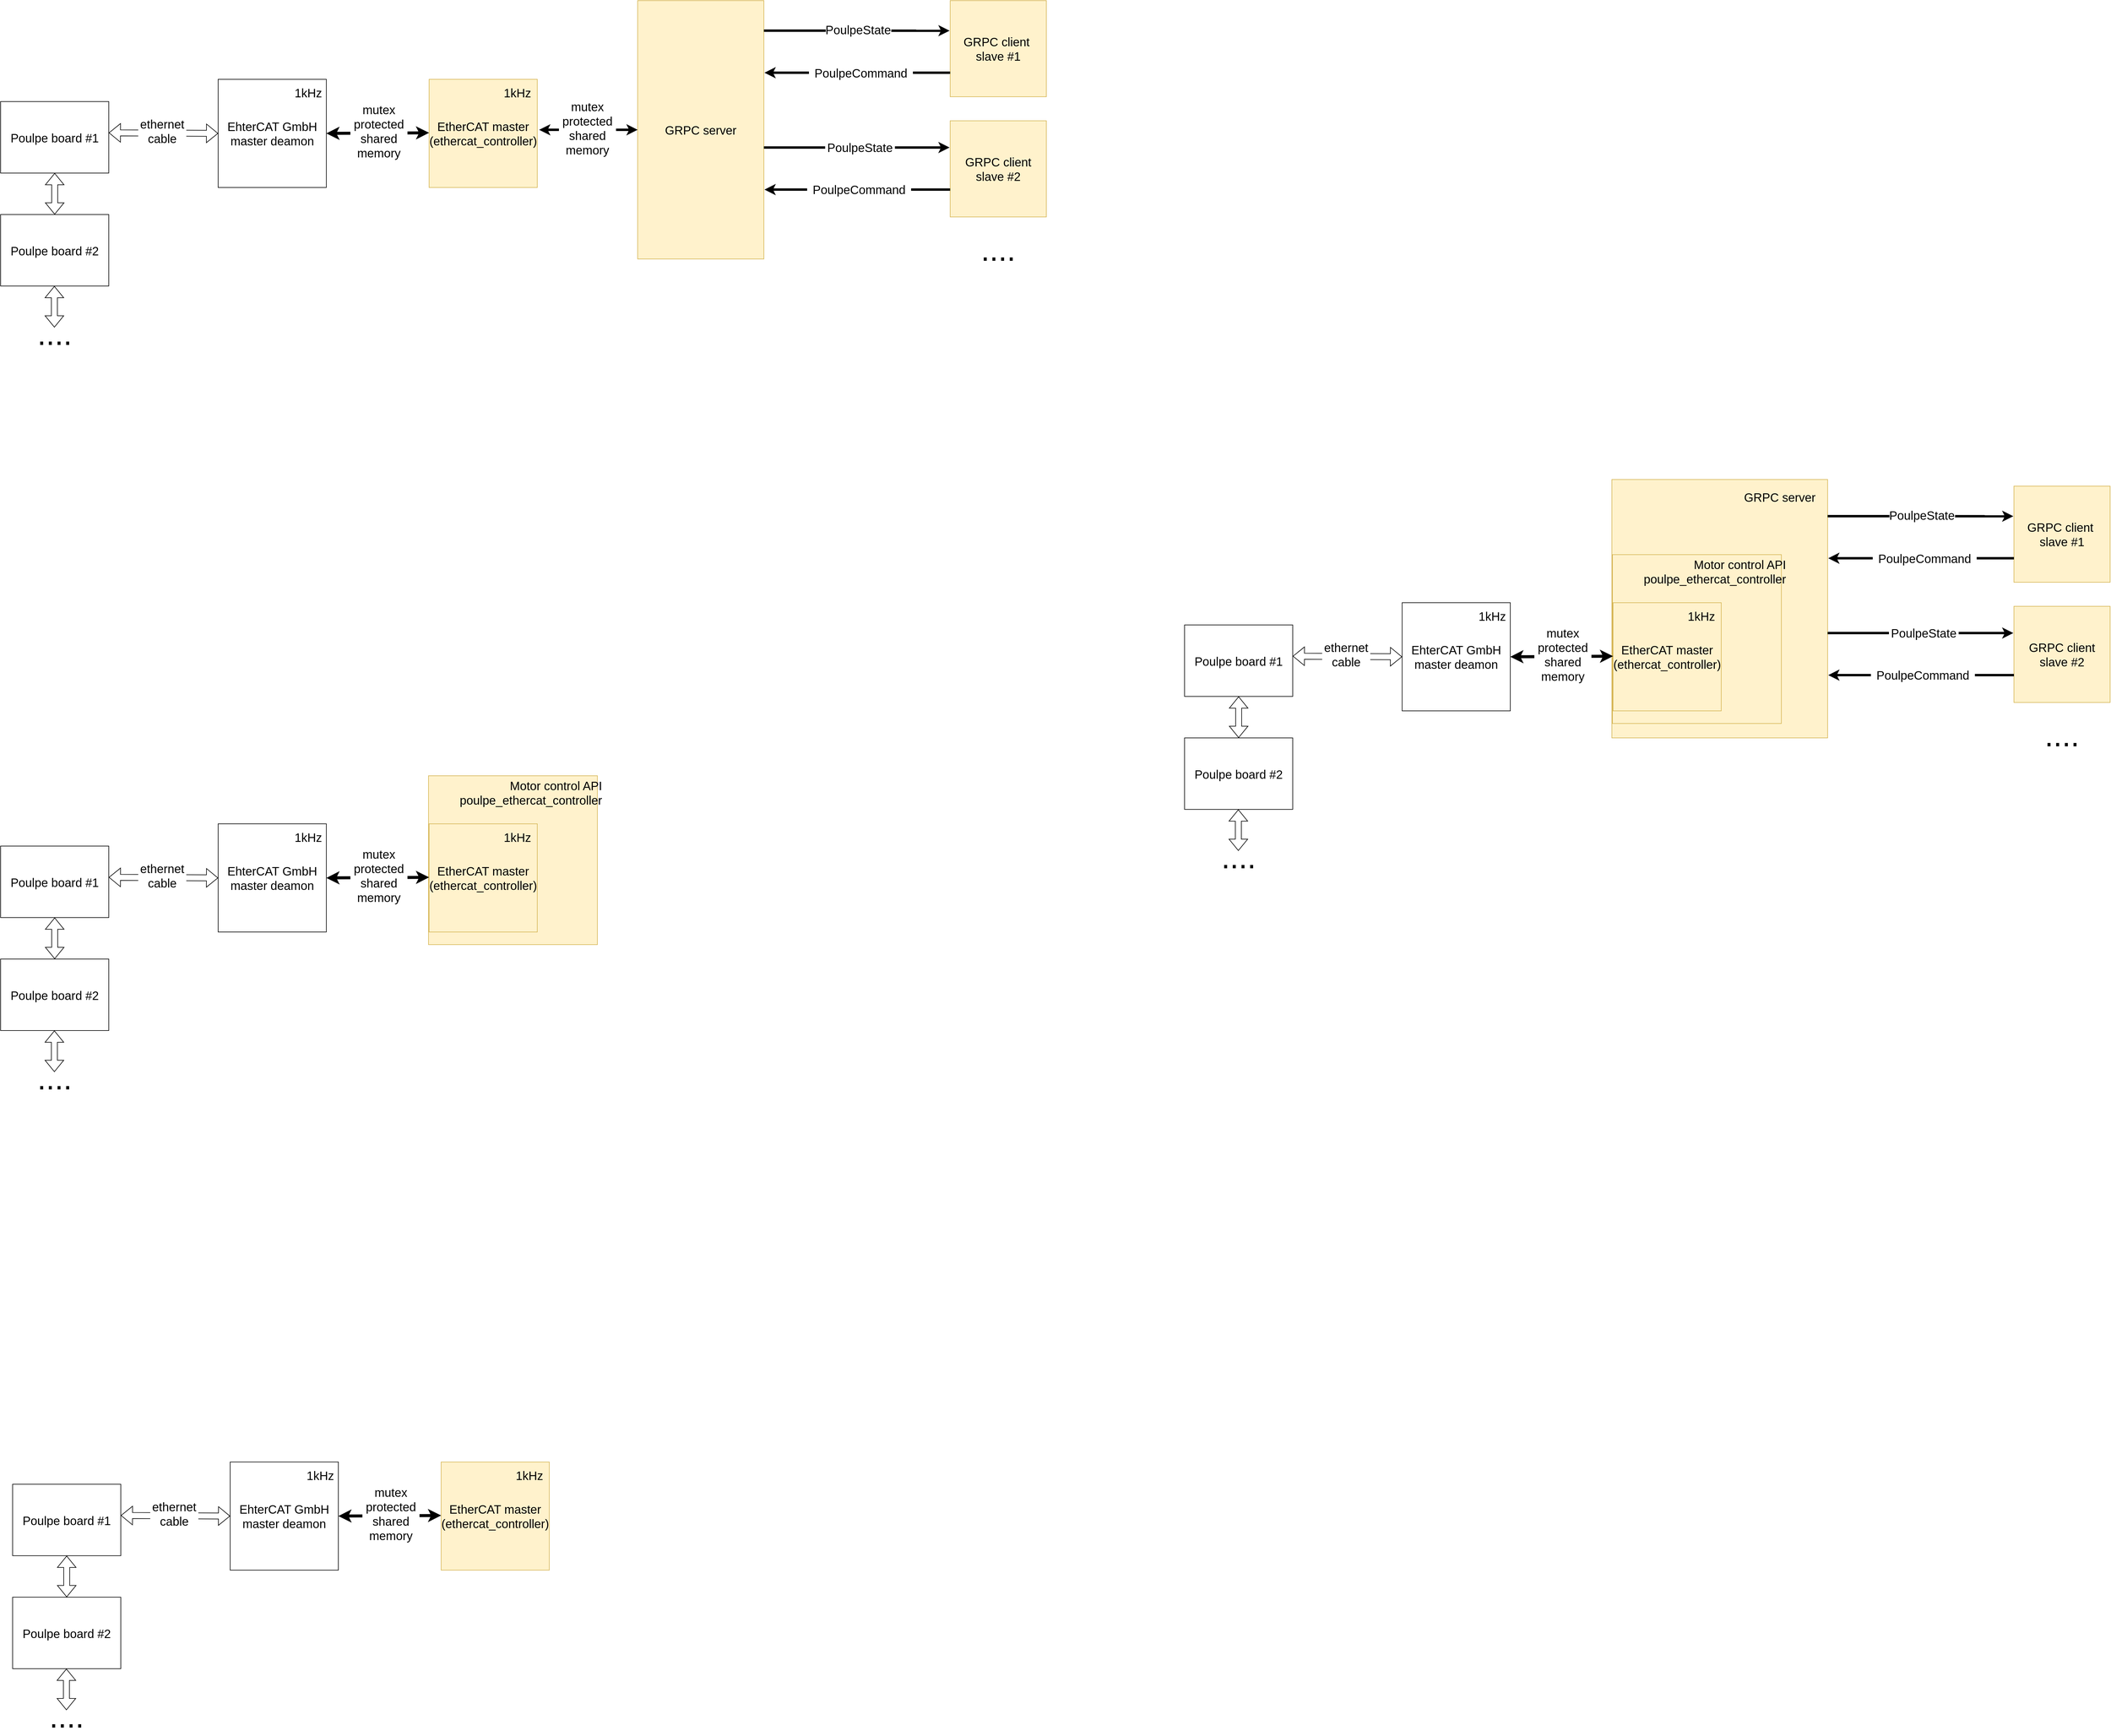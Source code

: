 <mxfile version="25.0.1">
  <diagram name="Page-1" id="CQ1wZ_i5pYJa2J5XHa7U">
    <mxGraphModel dx="2943" dy="2186" grid="1" gridSize="10" guides="1" tooltips="1" connect="1" arrows="1" fold="1" page="1" pageScale="1" pageWidth="827" pageHeight="1169" math="0" shadow="0">
      <root>
        <mxCell id="0" />
        <mxCell id="1" parent="0" />
        <mxCell id="HAakoLxj5uLmYUCumlcH-93" value="" style="rounded=0;whiteSpace=wrap;html=1;fillColor=#fff2cc;strokeColor=#d6b656;" vertex="1" parent="1">
          <mxGeometry x="1781" y="907" width="359" height="430" as="geometry" />
        </mxCell>
        <mxCell id="HAakoLxj5uLmYUCumlcH-61" value="" style="whiteSpace=wrap;html=1;aspect=fixed;fillColor=#fff2cc;strokeColor=#d6b656;" vertex="1" parent="1">
          <mxGeometry x="-188" y="1400" width="281" height="281" as="geometry" />
        </mxCell>
        <mxCell id="HAakoLxj5uLmYUCumlcH-1" value="&lt;span style=&quot;font-size: 20px;&quot;&gt;GRPC server&lt;/span&gt;" style="rounded=0;whiteSpace=wrap;html=1;fillColor=#fff2cc;strokeColor=#d6b656;" vertex="1" parent="1">
          <mxGeometry x="160" y="110" width="210" height="430" as="geometry" />
        </mxCell>
        <mxCell id="HAakoLxj5uLmYUCumlcH-2" value="&lt;span style=&quot;font-size: 20px;&quot;&gt;GRPC client&amp;nbsp;&lt;br&gt;slave #1&lt;/span&gt;" style="rounded=0;whiteSpace=wrap;html=1;fillColor=#fff2cc;strokeColor=#d6b656;" vertex="1" parent="1">
          <mxGeometry x="680" y="110" width="160" height="160" as="geometry" />
        </mxCell>
        <mxCell id="HAakoLxj5uLmYUCumlcH-7" value="&lt;span style=&quot;font-size: 20px;&quot;&gt;GRPC client&lt;/span&gt;&lt;div&gt;&lt;span style=&quot;font-size: 20px;&quot;&gt;slave #2&lt;/span&gt;&lt;/div&gt;" style="rounded=0;whiteSpace=wrap;html=1;fillColor=#fff2cc;strokeColor=#d6b656;" vertex="1" parent="1">
          <mxGeometry x="680" y="310" width="160" height="160" as="geometry" />
        </mxCell>
        <mxCell id="HAakoLxj5uLmYUCumlcH-11" value="&lt;font style=&quot;font-size: 52px;&quot;&gt;....&lt;/font&gt;" style="text;html=1;align=center;verticalAlign=middle;whiteSpace=wrap;rounded=0;" vertex="1" parent="1">
          <mxGeometry x="730" y="510" width="60" height="30" as="geometry" />
        </mxCell>
        <mxCell id="HAakoLxj5uLmYUCumlcH-13" value="" style="endArrow=classic;html=1;rounded=0;entryX=-0.006;entryY=0.313;entryDx=0;entryDy=0;entryPerimeter=0;strokeWidth=4;" edge="1" parent="1" target="HAakoLxj5uLmYUCumlcH-2">
          <mxGeometry width="50" height="50" relative="1" as="geometry">
            <mxPoint x="370" y="160" as="sourcePoint" />
            <mxPoint x="420" y="110" as="targetPoint" />
          </mxGeometry>
        </mxCell>
        <mxCell id="HAakoLxj5uLmYUCumlcH-14" value="" style="endArrow=classic;html=1;rounded=0;entryX=-0.006;entryY=0.313;entryDx=0;entryDy=0;entryPerimeter=0;strokeWidth=4;" edge="1" parent="1">
          <mxGeometry width="50" height="50" relative="1" as="geometry">
            <mxPoint x="680" y="230" as="sourcePoint" />
            <mxPoint x="371" y="230" as="targetPoint" />
          </mxGeometry>
        </mxCell>
        <mxCell id="HAakoLxj5uLmYUCumlcH-15" value="" style="endArrow=classic;html=1;rounded=0;entryX=-0.006;entryY=0.313;entryDx=0;entryDy=0;entryPerimeter=0;strokeWidth=4;" edge="1" parent="1">
          <mxGeometry width="50" height="50" relative="1" as="geometry">
            <mxPoint x="370" y="354.5" as="sourcePoint" />
            <mxPoint x="679" y="354.5" as="targetPoint" />
          </mxGeometry>
        </mxCell>
        <mxCell id="HAakoLxj5uLmYUCumlcH-16" value="" style="endArrow=classic;html=1;rounded=0;entryX=-0.006;entryY=0.313;entryDx=0;entryDy=0;entryPerimeter=0;strokeWidth=4;" edge="1" parent="1">
          <mxGeometry width="50" height="50" relative="1" as="geometry">
            <mxPoint x="680" y="424.5" as="sourcePoint" />
            <mxPoint x="371" y="424.5" as="targetPoint" />
          </mxGeometry>
        </mxCell>
        <mxCell id="HAakoLxj5uLmYUCumlcH-17" value="&lt;font style=&quot;font-size: 20px;&quot;&gt;PoulpeState&lt;/font&gt;" style="text;html=1;align=center;verticalAlign=middle;whiteSpace=wrap;rounded=0;labelBackgroundColor=default;strokeColor=none;fillColor=default;" vertex="1" parent="1">
          <mxGeometry x="473" y="143" width="108" height="30" as="geometry" />
        </mxCell>
        <mxCell id="HAakoLxj5uLmYUCumlcH-18" value="&lt;font style=&quot;font-size: 20px;&quot;&gt;PoulpeState&lt;/font&gt;" style="text;html=1;align=center;verticalAlign=middle;whiteSpace=wrap;rounded=0;labelBackgroundColor=default;strokeColor=none;fillColor=default;" vertex="1" parent="1">
          <mxGeometry x="472" y="339" width="116" height="30" as="geometry" />
        </mxCell>
        <mxCell id="HAakoLxj5uLmYUCumlcH-21" value="&lt;font style=&quot;font-size: 20px;&quot;&gt;PoulpeCommand&lt;/font&gt;" style="text;html=1;align=center;verticalAlign=middle;whiteSpace=wrap;rounded=0;labelBackgroundColor=default;strokeColor=none;fillColor=default;" vertex="1" parent="1">
          <mxGeometry x="442" y="409" width="173" height="30" as="geometry" />
        </mxCell>
        <mxCell id="HAakoLxj5uLmYUCumlcH-22" value="&lt;font style=&quot;font-size: 20px;&quot;&gt;PoulpeCommand&lt;/font&gt;" style="text;html=1;align=center;verticalAlign=middle;whiteSpace=wrap;rounded=0;labelBackgroundColor=default;strokeColor=none;fillColor=default;" vertex="1" parent="1">
          <mxGeometry x="445" y="215" width="173" height="30" as="geometry" />
        </mxCell>
        <mxCell id="HAakoLxj5uLmYUCumlcH-23" value="&lt;span style=&quot;font-size: 20px;&quot;&gt;EtherCAT master&lt;br&gt;(ethercat_controller)&lt;/span&gt;" style="rounded=0;whiteSpace=wrap;html=1;fillColor=#fff2cc;strokeColor=#d6b656;" vertex="1" parent="1">
          <mxGeometry x="-187" y="241" width="180" height="180" as="geometry" />
        </mxCell>
        <mxCell id="HAakoLxj5uLmYUCumlcH-33" value="" style="endArrow=classic;startArrow=classic;html=1;rounded=0;entryX=1.017;entryY=0.467;entryDx=0;entryDy=0;entryPerimeter=0;exitX=0;exitY=0.5;exitDx=0;exitDy=0;strokeWidth=4;" edge="1" parent="1" source="HAakoLxj5uLmYUCumlcH-1" target="HAakoLxj5uLmYUCumlcH-23">
          <mxGeometry width="100" height="100" relative="1" as="geometry">
            <mxPoint x="340" y="370" as="sourcePoint" />
            <mxPoint x="440" y="270" as="targetPoint" />
          </mxGeometry>
        </mxCell>
        <mxCell id="HAakoLxj5uLmYUCumlcH-34" value="&lt;font style=&quot;font-size: 20px;&quot;&gt;1kHz&lt;/font&gt;" style="text;html=1;align=center;verticalAlign=middle;whiteSpace=wrap;rounded=0;" vertex="1" parent="1">
          <mxGeometry x="-70" y="248" width="60" height="30" as="geometry" />
        </mxCell>
        <mxCell id="HAakoLxj5uLmYUCumlcH-36" value="&lt;span style=&quot;font-size: 20px;&quot;&gt;EhterCAT GmbH&lt;/span&gt;&lt;div&gt;&lt;span style=&quot;font-size: 20px;&quot;&gt;master deamon&lt;/span&gt;&lt;/div&gt;" style="rounded=0;whiteSpace=wrap;html=1;" vertex="1" parent="1">
          <mxGeometry x="-538" y="241" width="180" height="180" as="geometry" />
        </mxCell>
        <mxCell id="HAakoLxj5uLmYUCumlcH-37" value="" style="endArrow=classic;startArrow=classic;html=1;rounded=0;entryX=1;entryY=0.5;entryDx=0;entryDy=0;strokeWidth=5;" edge="1" parent="1" target="HAakoLxj5uLmYUCumlcH-36">
          <mxGeometry width="100" height="100" relative="1" as="geometry">
            <mxPoint x="-187" y="330" as="sourcePoint" />
            <mxPoint x="-337" y="330.5" as="targetPoint" />
          </mxGeometry>
        </mxCell>
        <mxCell id="HAakoLxj5uLmYUCumlcH-38" value="&lt;span style=&quot;font-size: 20px;&quot;&gt;Poulpe board #1&lt;/span&gt;" style="rounded=0;whiteSpace=wrap;html=1;" vertex="1" parent="1">
          <mxGeometry x="-900" y="278" width="180" height="119" as="geometry" />
        </mxCell>
        <mxCell id="HAakoLxj5uLmYUCumlcH-39" value="&lt;span style=&quot;font-size: 20px;&quot;&gt;Poulpe board #2&lt;/span&gt;" style="rounded=0;whiteSpace=wrap;html=1;" vertex="1" parent="1">
          <mxGeometry x="-900" y="466" width="180" height="119" as="geometry" />
        </mxCell>
        <mxCell id="HAakoLxj5uLmYUCumlcH-40" value="" style="shape=flexArrow;endArrow=classic;startArrow=classic;html=1;rounded=0;exitX=0;exitY=0.5;exitDx=0;exitDy=0;" edge="1" parent="1" source="HAakoLxj5uLmYUCumlcH-36">
          <mxGeometry width="100" height="100" relative="1" as="geometry">
            <mxPoint x="-590" y="330.5" as="sourcePoint" />
            <mxPoint x="-720" y="330" as="targetPoint" />
          </mxGeometry>
        </mxCell>
        <mxCell id="HAakoLxj5uLmYUCumlcH-41" value="" style="shape=flexArrow;endArrow=classic;startArrow=classic;html=1;rounded=0;exitX=0.5;exitY=0;exitDx=0;exitDy=0;" edge="1" parent="1" source="HAakoLxj5uLmYUCumlcH-39">
          <mxGeometry width="100" height="100" relative="1" as="geometry">
            <mxPoint x="-680" y="397.5" as="sourcePoint" />
            <mxPoint x="-810" y="397" as="targetPoint" />
          </mxGeometry>
        </mxCell>
        <mxCell id="HAakoLxj5uLmYUCumlcH-42" value="" style="shape=flexArrow;endArrow=classic;startArrow=classic;html=1;rounded=0;exitX=0.5;exitY=0;exitDx=0;exitDy=0;" edge="1" parent="1">
          <mxGeometry width="100" height="100" relative="1" as="geometry">
            <mxPoint x="-810.5" y="654" as="sourcePoint" />
            <mxPoint x="-810.5" y="585" as="targetPoint" />
          </mxGeometry>
        </mxCell>
        <mxCell id="HAakoLxj5uLmYUCumlcH-43" value="&lt;font style=&quot;font-size: 52px;&quot;&gt;....&lt;/font&gt;" style="text;html=1;align=center;verticalAlign=middle;whiteSpace=wrap;rounded=0;" vertex="1" parent="1">
          <mxGeometry x="-840" y="650" width="60" height="30" as="geometry" />
        </mxCell>
        <mxCell id="HAakoLxj5uLmYUCumlcH-44" value="&lt;font style=&quot;font-size: 20px;&quot;&gt;1kHz&lt;/font&gt;" style="text;html=1;align=center;verticalAlign=middle;whiteSpace=wrap;rounded=0;" vertex="1" parent="1">
          <mxGeometry x="-418" y="248" width="60" height="30" as="geometry" />
        </mxCell>
        <mxCell id="HAakoLxj5uLmYUCumlcH-45" value="&lt;span style=&quot;font-size: 20px;&quot;&gt;mutex protected shared memory&lt;/span&gt;" style="text;html=1;align=center;verticalAlign=middle;whiteSpace=wrap;rounded=0;fillColor=default;" vertex="1" parent="1">
          <mxGeometry x="-318" y="258" width="95" height="137" as="geometry" />
        </mxCell>
        <mxCell id="HAakoLxj5uLmYUCumlcH-46" value="&lt;span style=&quot;font-size: 20px;&quot;&gt;mutex protected shared memory&lt;/span&gt;" style="text;html=1;align=center;verticalAlign=middle;whiteSpace=wrap;rounded=0;fillColor=default;" vertex="1" parent="1">
          <mxGeometry x="29" y="248" width="95" height="148" as="geometry" />
        </mxCell>
        <mxCell id="HAakoLxj5uLmYUCumlcH-47" value="&lt;font style=&quot;font-size: 20px;&quot;&gt;ethernet cable&lt;/font&gt;" style="text;html=1;align=center;verticalAlign=middle;whiteSpace=wrap;rounded=0;fillColor=default;" vertex="1" parent="1">
          <mxGeometry x="-671" y="302" width="80" height="50" as="geometry" />
        </mxCell>
        <mxCell id="HAakoLxj5uLmYUCumlcH-48" value="&lt;span style=&quot;font-size: 20px;&quot;&gt;EtherCAT master&lt;br&gt;(ethercat_controller)&lt;/span&gt;" style="rounded=0;whiteSpace=wrap;html=1;fillColor=#fff2cc;strokeColor=#d6b656;" vertex="1" parent="1">
          <mxGeometry x="-187" y="1480" width="180" height="180" as="geometry" />
        </mxCell>
        <mxCell id="HAakoLxj5uLmYUCumlcH-49" value="&lt;font style=&quot;font-size: 20px;&quot;&gt;1kHz&lt;/font&gt;" style="text;html=1;align=center;verticalAlign=middle;whiteSpace=wrap;rounded=0;" vertex="1" parent="1">
          <mxGeometry x="-70" y="1487" width="60" height="30" as="geometry" />
        </mxCell>
        <mxCell id="HAakoLxj5uLmYUCumlcH-50" value="&lt;span style=&quot;font-size: 20px;&quot;&gt;EhterCAT GmbH&lt;/span&gt;&lt;div&gt;&lt;span style=&quot;font-size: 20px;&quot;&gt;master deamon&lt;/span&gt;&lt;/div&gt;" style="rounded=0;whiteSpace=wrap;html=1;" vertex="1" parent="1">
          <mxGeometry x="-538" y="1480" width="180" height="180" as="geometry" />
        </mxCell>
        <mxCell id="HAakoLxj5uLmYUCumlcH-51" value="" style="endArrow=classic;startArrow=classic;html=1;rounded=0;entryX=1;entryY=0.5;entryDx=0;entryDy=0;strokeWidth=5;" edge="1" parent="1" target="HAakoLxj5uLmYUCumlcH-50">
          <mxGeometry width="100" height="100" relative="1" as="geometry">
            <mxPoint x="-187" y="1569" as="sourcePoint" />
            <mxPoint x="-337" y="1569.5" as="targetPoint" />
          </mxGeometry>
        </mxCell>
        <mxCell id="HAakoLxj5uLmYUCumlcH-52" value="&lt;span style=&quot;font-size: 20px;&quot;&gt;Poulpe board #1&lt;/span&gt;" style="rounded=0;whiteSpace=wrap;html=1;" vertex="1" parent="1">
          <mxGeometry x="-900" y="1517" width="180" height="119" as="geometry" />
        </mxCell>
        <mxCell id="HAakoLxj5uLmYUCumlcH-53" value="&lt;span style=&quot;font-size: 20px;&quot;&gt;Poulpe board #2&lt;/span&gt;" style="rounded=0;whiteSpace=wrap;html=1;" vertex="1" parent="1">
          <mxGeometry x="-900" y="1705" width="180" height="119" as="geometry" />
        </mxCell>
        <mxCell id="HAakoLxj5uLmYUCumlcH-54" value="" style="shape=flexArrow;endArrow=classic;startArrow=classic;html=1;rounded=0;exitX=0;exitY=0.5;exitDx=0;exitDy=0;" edge="1" parent="1" source="HAakoLxj5uLmYUCumlcH-50">
          <mxGeometry width="100" height="100" relative="1" as="geometry">
            <mxPoint x="-590" y="1569.5" as="sourcePoint" />
            <mxPoint x="-720" y="1569" as="targetPoint" />
          </mxGeometry>
        </mxCell>
        <mxCell id="HAakoLxj5uLmYUCumlcH-55" value="" style="shape=flexArrow;endArrow=classic;startArrow=classic;html=1;rounded=0;exitX=0.5;exitY=0;exitDx=0;exitDy=0;" edge="1" parent="1" source="HAakoLxj5uLmYUCumlcH-53">
          <mxGeometry width="100" height="100" relative="1" as="geometry">
            <mxPoint x="-680" y="1636.5" as="sourcePoint" />
            <mxPoint x="-810" y="1636" as="targetPoint" />
          </mxGeometry>
        </mxCell>
        <mxCell id="HAakoLxj5uLmYUCumlcH-56" value="" style="shape=flexArrow;endArrow=classic;startArrow=classic;html=1;rounded=0;exitX=0.5;exitY=0;exitDx=0;exitDy=0;" edge="1" parent="1">
          <mxGeometry width="100" height="100" relative="1" as="geometry">
            <mxPoint x="-810.5" y="1893" as="sourcePoint" />
            <mxPoint x="-810.5" y="1824" as="targetPoint" />
          </mxGeometry>
        </mxCell>
        <mxCell id="HAakoLxj5uLmYUCumlcH-57" value="&lt;font style=&quot;font-size: 52px;&quot;&gt;....&lt;/font&gt;" style="text;html=1;align=center;verticalAlign=middle;whiteSpace=wrap;rounded=0;" vertex="1" parent="1">
          <mxGeometry x="-840" y="1889" width="60" height="30" as="geometry" />
        </mxCell>
        <mxCell id="HAakoLxj5uLmYUCumlcH-58" value="&lt;font style=&quot;font-size: 20px;&quot;&gt;1kHz&lt;/font&gt;" style="text;html=1;align=center;verticalAlign=middle;whiteSpace=wrap;rounded=0;" vertex="1" parent="1">
          <mxGeometry x="-418" y="1487" width="60" height="30" as="geometry" />
        </mxCell>
        <mxCell id="HAakoLxj5uLmYUCumlcH-59" value="&lt;span style=&quot;font-size: 20px;&quot;&gt;mutex protected shared memory&lt;/span&gt;" style="text;html=1;align=center;verticalAlign=middle;whiteSpace=wrap;rounded=0;fillColor=default;" vertex="1" parent="1">
          <mxGeometry x="-318" y="1497" width="95" height="137" as="geometry" />
        </mxCell>
        <mxCell id="HAakoLxj5uLmYUCumlcH-60" value="&lt;font style=&quot;font-size: 20px;&quot;&gt;ethernet cable&lt;/font&gt;" style="text;html=1;align=center;verticalAlign=middle;whiteSpace=wrap;rounded=0;fillColor=default;" vertex="1" parent="1">
          <mxGeometry x="-671" y="1541" width="80" height="50" as="geometry" />
        </mxCell>
        <mxCell id="HAakoLxj5uLmYUCumlcH-62" value="&lt;div style=&quot;text-align: right;&quot;&gt;&lt;span style=&quot;font-size: 20px;&quot;&gt;Motor control API&lt;/span&gt;&lt;/div&gt;&lt;div style=&quot;text-align: right;&quot;&gt;&lt;span style=&quot;font-size: 20px;&quot;&gt;poulpe_ethercat_controller&lt;br&gt;&lt;/span&gt;&lt;/div&gt;" style="text;whiteSpace=wrap;html=1;" vertex="1" parent="1">
          <mxGeometry x="-138" y="1398" width="200" height="70" as="geometry" />
        </mxCell>
        <mxCell id="HAakoLxj5uLmYUCumlcH-64" value="&lt;span style=&quot;font-size: 20px;&quot;&gt;EtherCAT master&lt;br&gt;(ethercat_controller)&lt;/span&gt;" style="rounded=0;whiteSpace=wrap;html=1;fillColor=#fff2cc;strokeColor=#d6b656;" vertex="1" parent="1">
          <mxGeometry x="-167" y="2542" width="180" height="180" as="geometry" />
        </mxCell>
        <mxCell id="HAakoLxj5uLmYUCumlcH-65" value="&lt;font style=&quot;font-size: 20px;&quot;&gt;1kHz&lt;/font&gt;" style="text;html=1;align=center;verticalAlign=middle;whiteSpace=wrap;rounded=0;" vertex="1" parent="1">
          <mxGeometry x="-50" y="2549" width="60" height="30" as="geometry" />
        </mxCell>
        <mxCell id="HAakoLxj5uLmYUCumlcH-66" value="&lt;span style=&quot;font-size: 20px;&quot;&gt;EhterCAT GmbH&lt;/span&gt;&lt;div&gt;&lt;span style=&quot;font-size: 20px;&quot;&gt;master deamon&lt;/span&gt;&lt;/div&gt;" style="rounded=0;whiteSpace=wrap;html=1;" vertex="1" parent="1">
          <mxGeometry x="-518" y="2542" width="180" height="180" as="geometry" />
        </mxCell>
        <mxCell id="HAakoLxj5uLmYUCumlcH-67" value="" style="endArrow=classic;startArrow=classic;html=1;rounded=0;entryX=1;entryY=0.5;entryDx=0;entryDy=0;strokeWidth=5;" edge="1" parent="1" target="HAakoLxj5uLmYUCumlcH-66">
          <mxGeometry width="100" height="100" relative="1" as="geometry">
            <mxPoint x="-167" y="2631" as="sourcePoint" />
            <mxPoint x="-317" y="2631.5" as="targetPoint" />
          </mxGeometry>
        </mxCell>
        <mxCell id="HAakoLxj5uLmYUCumlcH-68" value="&lt;span style=&quot;font-size: 20px;&quot;&gt;Poulpe board #1&lt;/span&gt;" style="rounded=0;whiteSpace=wrap;html=1;" vertex="1" parent="1">
          <mxGeometry x="-880" y="2579" width="180" height="119" as="geometry" />
        </mxCell>
        <mxCell id="HAakoLxj5uLmYUCumlcH-69" value="&lt;span style=&quot;font-size: 20px;&quot;&gt;Poulpe board #2&lt;/span&gt;" style="rounded=0;whiteSpace=wrap;html=1;" vertex="1" parent="1">
          <mxGeometry x="-880" y="2767" width="180" height="119" as="geometry" />
        </mxCell>
        <mxCell id="HAakoLxj5uLmYUCumlcH-70" value="" style="shape=flexArrow;endArrow=classic;startArrow=classic;html=1;rounded=0;exitX=0;exitY=0.5;exitDx=0;exitDy=0;" edge="1" parent="1" source="HAakoLxj5uLmYUCumlcH-66">
          <mxGeometry width="100" height="100" relative="1" as="geometry">
            <mxPoint x="-570" y="2631.5" as="sourcePoint" />
            <mxPoint x="-700" y="2631" as="targetPoint" />
          </mxGeometry>
        </mxCell>
        <mxCell id="HAakoLxj5uLmYUCumlcH-71" value="" style="shape=flexArrow;endArrow=classic;startArrow=classic;html=1;rounded=0;exitX=0.5;exitY=0;exitDx=0;exitDy=0;" edge="1" parent="1" source="HAakoLxj5uLmYUCumlcH-69">
          <mxGeometry width="100" height="100" relative="1" as="geometry">
            <mxPoint x="-660" y="2698.5" as="sourcePoint" />
            <mxPoint x="-790" y="2698" as="targetPoint" />
          </mxGeometry>
        </mxCell>
        <mxCell id="HAakoLxj5uLmYUCumlcH-72" value="" style="shape=flexArrow;endArrow=classic;startArrow=classic;html=1;rounded=0;exitX=0.5;exitY=0;exitDx=0;exitDy=0;" edge="1" parent="1">
          <mxGeometry width="100" height="100" relative="1" as="geometry">
            <mxPoint x="-790.5" y="2955" as="sourcePoint" />
            <mxPoint x="-790.5" y="2886" as="targetPoint" />
          </mxGeometry>
        </mxCell>
        <mxCell id="HAakoLxj5uLmYUCumlcH-73" value="&lt;font style=&quot;font-size: 52px;&quot;&gt;....&lt;/font&gt;" style="text;html=1;align=center;verticalAlign=middle;whiteSpace=wrap;rounded=0;" vertex="1" parent="1">
          <mxGeometry x="-820" y="2951" width="60" height="30" as="geometry" />
        </mxCell>
        <mxCell id="HAakoLxj5uLmYUCumlcH-74" value="&lt;font style=&quot;font-size: 20px;&quot;&gt;1kHz&lt;/font&gt;" style="text;html=1;align=center;verticalAlign=middle;whiteSpace=wrap;rounded=0;" vertex="1" parent="1">
          <mxGeometry x="-398" y="2549" width="60" height="30" as="geometry" />
        </mxCell>
        <mxCell id="HAakoLxj5uLmYUCumlcH-75" value="&lt;span style=&quot;font-size: 20px;&quot;&gt;mutex protected shared memory&lt;/span&gt;" style="text;html=1;align=center;verticalAlign=middle;whiteSpace=wrap;rounded=0;fillColor=default;" vertex="1" parent="1">
          <mxGeometry x="-298" y="2559" width="95" height="137" as="geometry" />
        </mxCell>
        <mxCell id="HAakoLxj5uLmYUCumlcH-76" value="&lt;font style=&quot;font-size: 20px;&quot;&gt;ethernet cable&lt;/font&gt;" style="text;html=1;align=center;verticalAlign=middle;whiteSpace=wrap;rounded=0;fillColor=default;" vertex="1" parent="1">
          <mxGeometry x="-651" y="2603" width="80" height="50" as="geometry" />
        </mxCell>
        <mxCell id="HAakoLxj5uLmYUCumlcH-78" value="" style="whiteSpace=wrap;html=1;aspect=fixed;fillColor=#fff2cc;strokeColor=#d6b656;" vertex="1" parent="1">
          <mxGeometry x="1782" y="1032" width="281" height="281" as="geometry" />
        </mxCell>
        <mxCell id="HAakoLxj5uLmYUCumlcH-79" value="&lt;span style=&quot;font-size: 20px;&quot;&gt;EtherCAT master&lt;br&gt;(ethercat_controller)&lt;/span&gt;" style="rounded=0;whiteSpace=wrap;html=1;fillColor=#fff2cc;strokeColor=#d6b656;" vertex="1" parent="1">
          <mxGeometry x="1783" y="1112" width="180" height="180" as="geometry" />
        </mxCell>
        <mxCell id="HAakoLxj5uLmYUCumlcH-80" value="&lt;font style=&quot;font-size: 20px;&quot;&gt;1kHz&lt;/font&gt;" style="text;html=1;align=center;verticalAlign=middle;whiteSpace=wrap;rounded=0;" vertex="1" parent="1">
          <mxGeometry x="1900" y="1119" width="60" height="30" as="geometry" />
        </mxCell>
        <mxCell id="HAakoLxj5uLmYUCumlcH-81" value="&lt;span style=&quot;font-size: 20px;&quot;&gt;EhterCAT GmbH&lt;/span&gt;&lt;div&gt;&lt;span style=&quot;font-size: 20px;&quot;&gt;master deamon&lt;/span&gt;&lt;/div&gt;" style="rounded=0;whiteSpace=wrap;html=1;" vertex="1" parent="1">
          <mxGeometry x="1432" y="1112" width="180" height="180" as="geometry" />
        </mxCell>
        <mxCell id="HAakoLxj5uLmYUCumlcH-82" value="" style="endArrow=classic;startArrow=classic;html=1;rounded=0;entryX=1;entryY=0.5;entryDx=0;entryDy=0;strokeWidth=5;" edge="1" parent="1" target="HAakoLxj5uLmYUCumlcH-81">
          <mxGeometry width="100" height="100" relative="1" as="geometry">
            <mxPoint x="1783" y="1201" as="sourcePoint" />
            <mxPoint x="1633" y="1201.5" as="targetPoint" />
          </mxGeometry>
        </mxCell>
        <mxCell id="HAakoLxj5uLmYUCumlcH-83" value="&lt;span style=&quot;font-size: 20px;&quot;&gt;Poulpe board #1&lt;/span&gt;" style="rounded=0;whiteSpace=wrap;html=1;" vertex="1" parent="1">
          <mxGeometry x="1070" y="1149" width="180" height="119" as="geometry" />
        </mxCell>
        <mxCell id="HAakoLxj5uLmYUCumlcH-84" value="&lt;span style=&quot;font-size: 20px;&quot;&gt;Poulpe board #2&lt;/span&gt;" style="rounded=0;whiteSpace=wrap;html=1;" vertex="1" parent="1">
          <mxGeometry x="1070" y="1337" width="180" height="119" as="geometry" />
        </mxCell>
        <mxCell id="HAakoLxj5uLmYUCumlcH-85" value="" style="shape=flexArrow;endArrow=classic;startArrow=classic;html=1;rounded=0;exitX=0;exitY=0.5;exitDx=0;exitDy=0;" edge="1" parent="1" source="HAakoLxj5uLmYUCumlcH-81">
          <mxGeometry width="100" height="100" relative="1" as="geometry">
            <mxPoint x="1380" y="1201.5" as="sourcePoint" />
            <mxPoint x="1250" y="1201" as="targetPoint" />
          </mxGeometry>
        </mxCell>
        <mxCell id="HAakoLxj5uLmYUCumlcH-86" value="" style="shape=flexArrow;endArrow=classic;startArrow=classic;html=1;rounded=0;exitX=0.5;exitY=0;exitDx=0;exitDy=0;" edge="1" parent="1" source="HAakoLxj5uLmYUCumlcH-84">
          <mxGeometry width="100" height="100" relative="1" as="geometry">
            <mxPoint x="1290" y="1268.5" as="sourcePoint" />
            <mxPoint x="1160" y="1268" as="targetPoint" />
          </mxGeometry>
        </mxCell>
        <mxCell id="HAakoLxj5uLmYUCumlcH-87" value="" style="shape=flexArrow;endArrow=classic;startArrow=classic;html=1;rounded=0;exitX=0.5;exitY=0;exitDx=0;exitDy=0;" edge="1" parent="1">
          <mxGeometry width="100" height="100" relative="1" as="geometry">
            <mxPoint x="1159.5" y="1525" as="sourcePoint" />
            <mxPoint x="1159.5" y="1456" as="targetPoint" />
          </mxGeometry>
        </mxCell>
        <mxCell id="HAakoLxj5uLmYUCumlcH-88" value="&lt;font style=&quot;font-size: 52px;&quot;&gt;....&lt;/font&gt;" style="text;html=1;align=center;verticalAlign=middle;whiteSpace=wrap;rounded=0;" vertex="1" parent="1">
          <mxGeometry x="1130" y="1521" width="60" height="30" as="geometry" />
        </mxCell>
        <mxCell id="HAakoLxj5uLmYUCumlcH-89" value="&lt;font style=&quot;font-size: 20px;&quot;&gt;1kHz&lt;/font&gt;" style="text;html=1;align=center;verticalAlign=middle;whiteSpace=wrap;rounded=0;" vertex="1" parent="1">
          <mxGeometry x="1552" y="1119" width="60" height="30" as="geometry" />
        </mxCell>
        <mxCell id="HAakoLxj5uLmYUCumlcH-90" value="&lt;span style=&quot;font-size: 20px;&quot;&gt;mutex protected shared memory&lt;/span&gt;" style="text;html=1;align=center;verticalAlign=middle;whiteSpace=wrap;rounded=0;fillColor=default;" vertex="1" parent="1">
          <mxGeometry x="1652" y="1129" width="95" height="137" as="geometry" />
        </mxCell>
        <mxCell id="HAakoLxj5uLmYUCumlcH-91" value="&lt;font style=&quot;font-size: 20px;&quot;&gt;ethernet cable&lt;/font&gt;" style="text;html=1;align=center;verticalAlign=middle;whiteSpace=wrap;rounded=0;fillColor=default;" vertex="1" parent="1">
          <mxGeometry x="1299" y="1173" width="80" height="50" as="geometry" />
        </mxCell>
        <mxCell id="HAakoLxj5uLmYUCumlcH-92" value="&lt;div style=&quot;text-align: right;&quot;&gt;&lt;span style=&quot;font-size: 20px;&quot;&gt;Motor control API&lt;/span&gt;&lt;/div&gt;&lt;div style=&quot;text-align: right;&quot;&gt;&lt;span style=&quot;font-size: 20px;&quot;&gt;poulpe_ethercat_controller&lt;br&gt;&lt;/span&gt;&lt;/div&gt;" style="text;whiteSpace=wrap;html=1;" vertex="1" parent="1">
          <mxGeometry x="1832" y="1030" width="200" height="70" as="geometry" />
        </mxCell>
        <mxCell id="HAakoLxj5uLmYUCumlcH-94" value="&lt;span style=&quot;font-size: 20px;&quot;&gt;GRPC client&amp;nbsp;&lt;br&gt;slave #1&lt;/span&gt;" style="rounded=0;whiteSpace=wrap;html=1;fillColor=#fff2cc;strokeColor=#d6b656;" vertex="1" parent="1">
          <mxGeometry x="2450" y="918" width="160" height="160" as="geometry" />
        </mxCell>
        <mxCell id="HAakoLxj5uLmYUCumlcH-95" value="&lt;span style=&quot;font-size: 20px;&quot;&gt;GRPC client&lt;/span&gt;&lt;div&gt;&lt;span style=&quot;font-size: 20px;&quot;&gt;slave #2&lt;/span&gt;&lt;/div&gt;" style="rounded=0;whiteSpace=wrap;html=1;fillColor=#fff2cc;strokeColor=#d6b656;" vertex="1" parent="1">
          <mxGeometry x="2450" y="1118" width="160" height="160" as="geometry" />
        </mxCell>
        <mxCell id="HAakoLxj5uLmYUCumlcH-96" value="&lt;font style=&quot;font-size: 52px;&quot;&gt;....&lt;/font&gt;" style="text;html=1;align=center;verticalAlign=middle;whiteSpace=wrap;rounded=0;" vertex="1" parent="1">
          <mxGeometry x="2500" y="1318" width="60" height="30" as="geometry" />
        </mxCell>
        <mxCell id="HAakoLxj5uLmYUCumlcH-97" value="" style="endArrow=classic;html=1;rounded=0;entryX=-0.006;entryY=0.313;entryDx=0;entryDy=0;entryPerimeter=0;strokeWidth=4;" edge="1" parent="1" target="HAakoLxj5uLmYUCumlcH-94">
          <mxGeometry width="50" height="50" relative="1" as="geometry">
            <mxPoint x="2140" y="968" as="sourcePoint" />
            <mxPoint x="2190" y="918" as="targetPoint" />
          </mxGeometry>
        </mxCell>
        <mxCell id="HAakoLxj5uLmYUCumlcH-98" value="" style="endArrow=classic;html=1;rounded=0;entryX=-0.006;entryY=0.313;entryDx=0;entryDy=0;entryPerimeter=0;strokeWidth=4;" edge="1" parent="1">
          <mxGeometry width="50" height="50" relative="1" as="geometry">
            <mxPoint x="2450" y="1038" as="sourcePoint" />
            <mxPoint x="2141" y="1038" as="targetPoint" />
          </mxGeometry>
        </mxCell>
        <mxCell id="HAakoLxj5uLmYUCumlcH-99" value="" style="endArrow=classic;html=1;rounded=0;entryX=-0.006;entryY=0.313;entryDx=0;entryDy=0;entryPerimeter=0;strokeWidth=4;" edge="1" parent="1">
          <mxGeometry width="50" height="50" relative="1" as="geometry">
            <mxPoint x="2140" y="1162.5" as="sourcePoint" />
            <mxPoint x="2449" y="1162.5" as="targetPoint" />
          </mxGeometry>
        </mxCell>
        <mxCell id="HAakoLxj5uLmYUCumlcH-100" value="" style="endArrow=classic;html=1;rounded=0;entryX=-0.006;entryY=0.313;entryDx=0;entryDy=0;entryPerimeter=0;strokeWidth=4;" edge="1" parent="1">
          <mxGeometry width="50" height="50" relative="1" as="geometry">
            <mxPoint x="2450" y="1232.5" as="sourcePoint" />
            <mxPoint x="2141" y="1232.5" as="targetPoint" />
          </mxGeometry>
        </mxCell>
        <mxCell id="HAakoLxj5uLmYUCumlcH-101" value="&lt;font style=&quot;font-size: 20px;&quot;&gt;PoulpeState&lt;/font&gt;" style="text;html=1;align=center;verticalAlign=middle;whiteSpace=wrap;rounded=0;labelBackgroundColor=default;strokeColor=none;fillColor=default;" vertex="1" parent="1">
          <mxGeometry x="2243" y="951" width="108" height="30" as="geometry" />
        </mxCell>
        <mxCell id="HAakoLxj5uLmYUCumlcH-102" value="&lt;font style=&quot;font-size: 20px;&quot;&gt;PoulpeState&lt;/font&gt;" style="text;html=1;align=center;verticalAlign=middle;whiteSpace=wrap;rounded=0;labelBackgroundColor=default;strokeColor=none;fillColor=default;" vertex="1" parent="1">
          <mxGeometry x="2242" y="1147" width="116" height="30" as="geometry" />
        </mxCell>
        <mxCell id="HAakoLxj5uLmYUCumlcH-103" value="&lt;font style=&quot;font-size: 20px;&quot;&gt;PoulpeCommand&lt;/font&gt;" style="text;html=1;align=center;verticalAlign=middle;whiteSpace=wrap;rounded=0;labelBackgroundColor=default;strokeColor=none;fillColor=default;" vertex="1" parent="1">
          <mxGeometry x="2212" y="1217" width="173" height="30" as="geometry" />
        </mxCell>
        <mxCell id="HAakoLxj5uLmYUCumlcH-104" value="&lt;font style=&quot;font-size: 20px;&quot;&gt;PoulpeCommand&lt;/font&gt;" style="text;html=1;align=center;verticalAlign=middle;whiteSpace=wrap;rounded=0;labelBackgroundColor=default;strokeColor=none;fillColor=default;" vertex="1" parent="1">
          <mxGeometry x="2215" y="1023" width="173" height="30" as="geometry" />
        </mxCell>
        <mxCell id="HAakoLxj5uLmYUCumlcH-105" value="&lt;span style=&quot;color: rgb(0, 0, 0); font-family: Helvetica; font-size: 20px; font-style: normal; font-variant-ligatures: normal; font-variant-caps: normal; font-weight: 400; letter-spacing: normal; orphans: 2; text-align: center; text-indent: 0px; text-transform: none; widows: 2; word-spacing: 0px; -webkit-text-stroke-width: 0px; white-space: normal; text-decoration-thickness: initial; text-decoration-style: initial; text-decoration-color: initial; float: none; display: inline !important;&quot;&gt;GRPC server&lt;/span&gt;" style="text;whiteSpace=wrap;html=1;" vertex="1" parent="1">
          <mxGeometry x="1999" y="918" width="140" height="50" as="geometry" />
        </mxCell>
      </root>
    </mxGraphModel>
  </diagram>
</mxfile>
